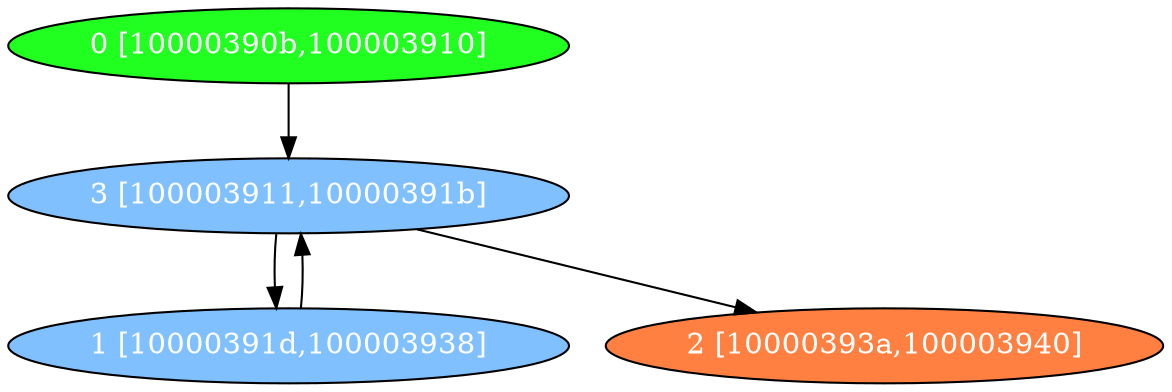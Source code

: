 diGraph du{
	du_0  [style=filled fillcolor="#20FF20" fontcolor="#ffffff" shape=oval label="0 [10000390b,100003910]"]
	du_1  [style=filled fillcolor="#80C0FF" fontcolor="#ffffff" shape=oval label="1 [10000391d,100003938]"]
	du_2  [style=filled fillcolor="#FF8040" fontcolor="#ffffff" shape=oval label="2 [10000393a,100003940]"]
	du_3  [style=filled fillcolor="#80C0FF" fontcolor="#ffffff" shape=oval label="3 [100003911,10000391b]"]

	du_0 -> du_3
	du_1 -> du_3
	du_3 -> du_1
	du_3 -> du_2
}